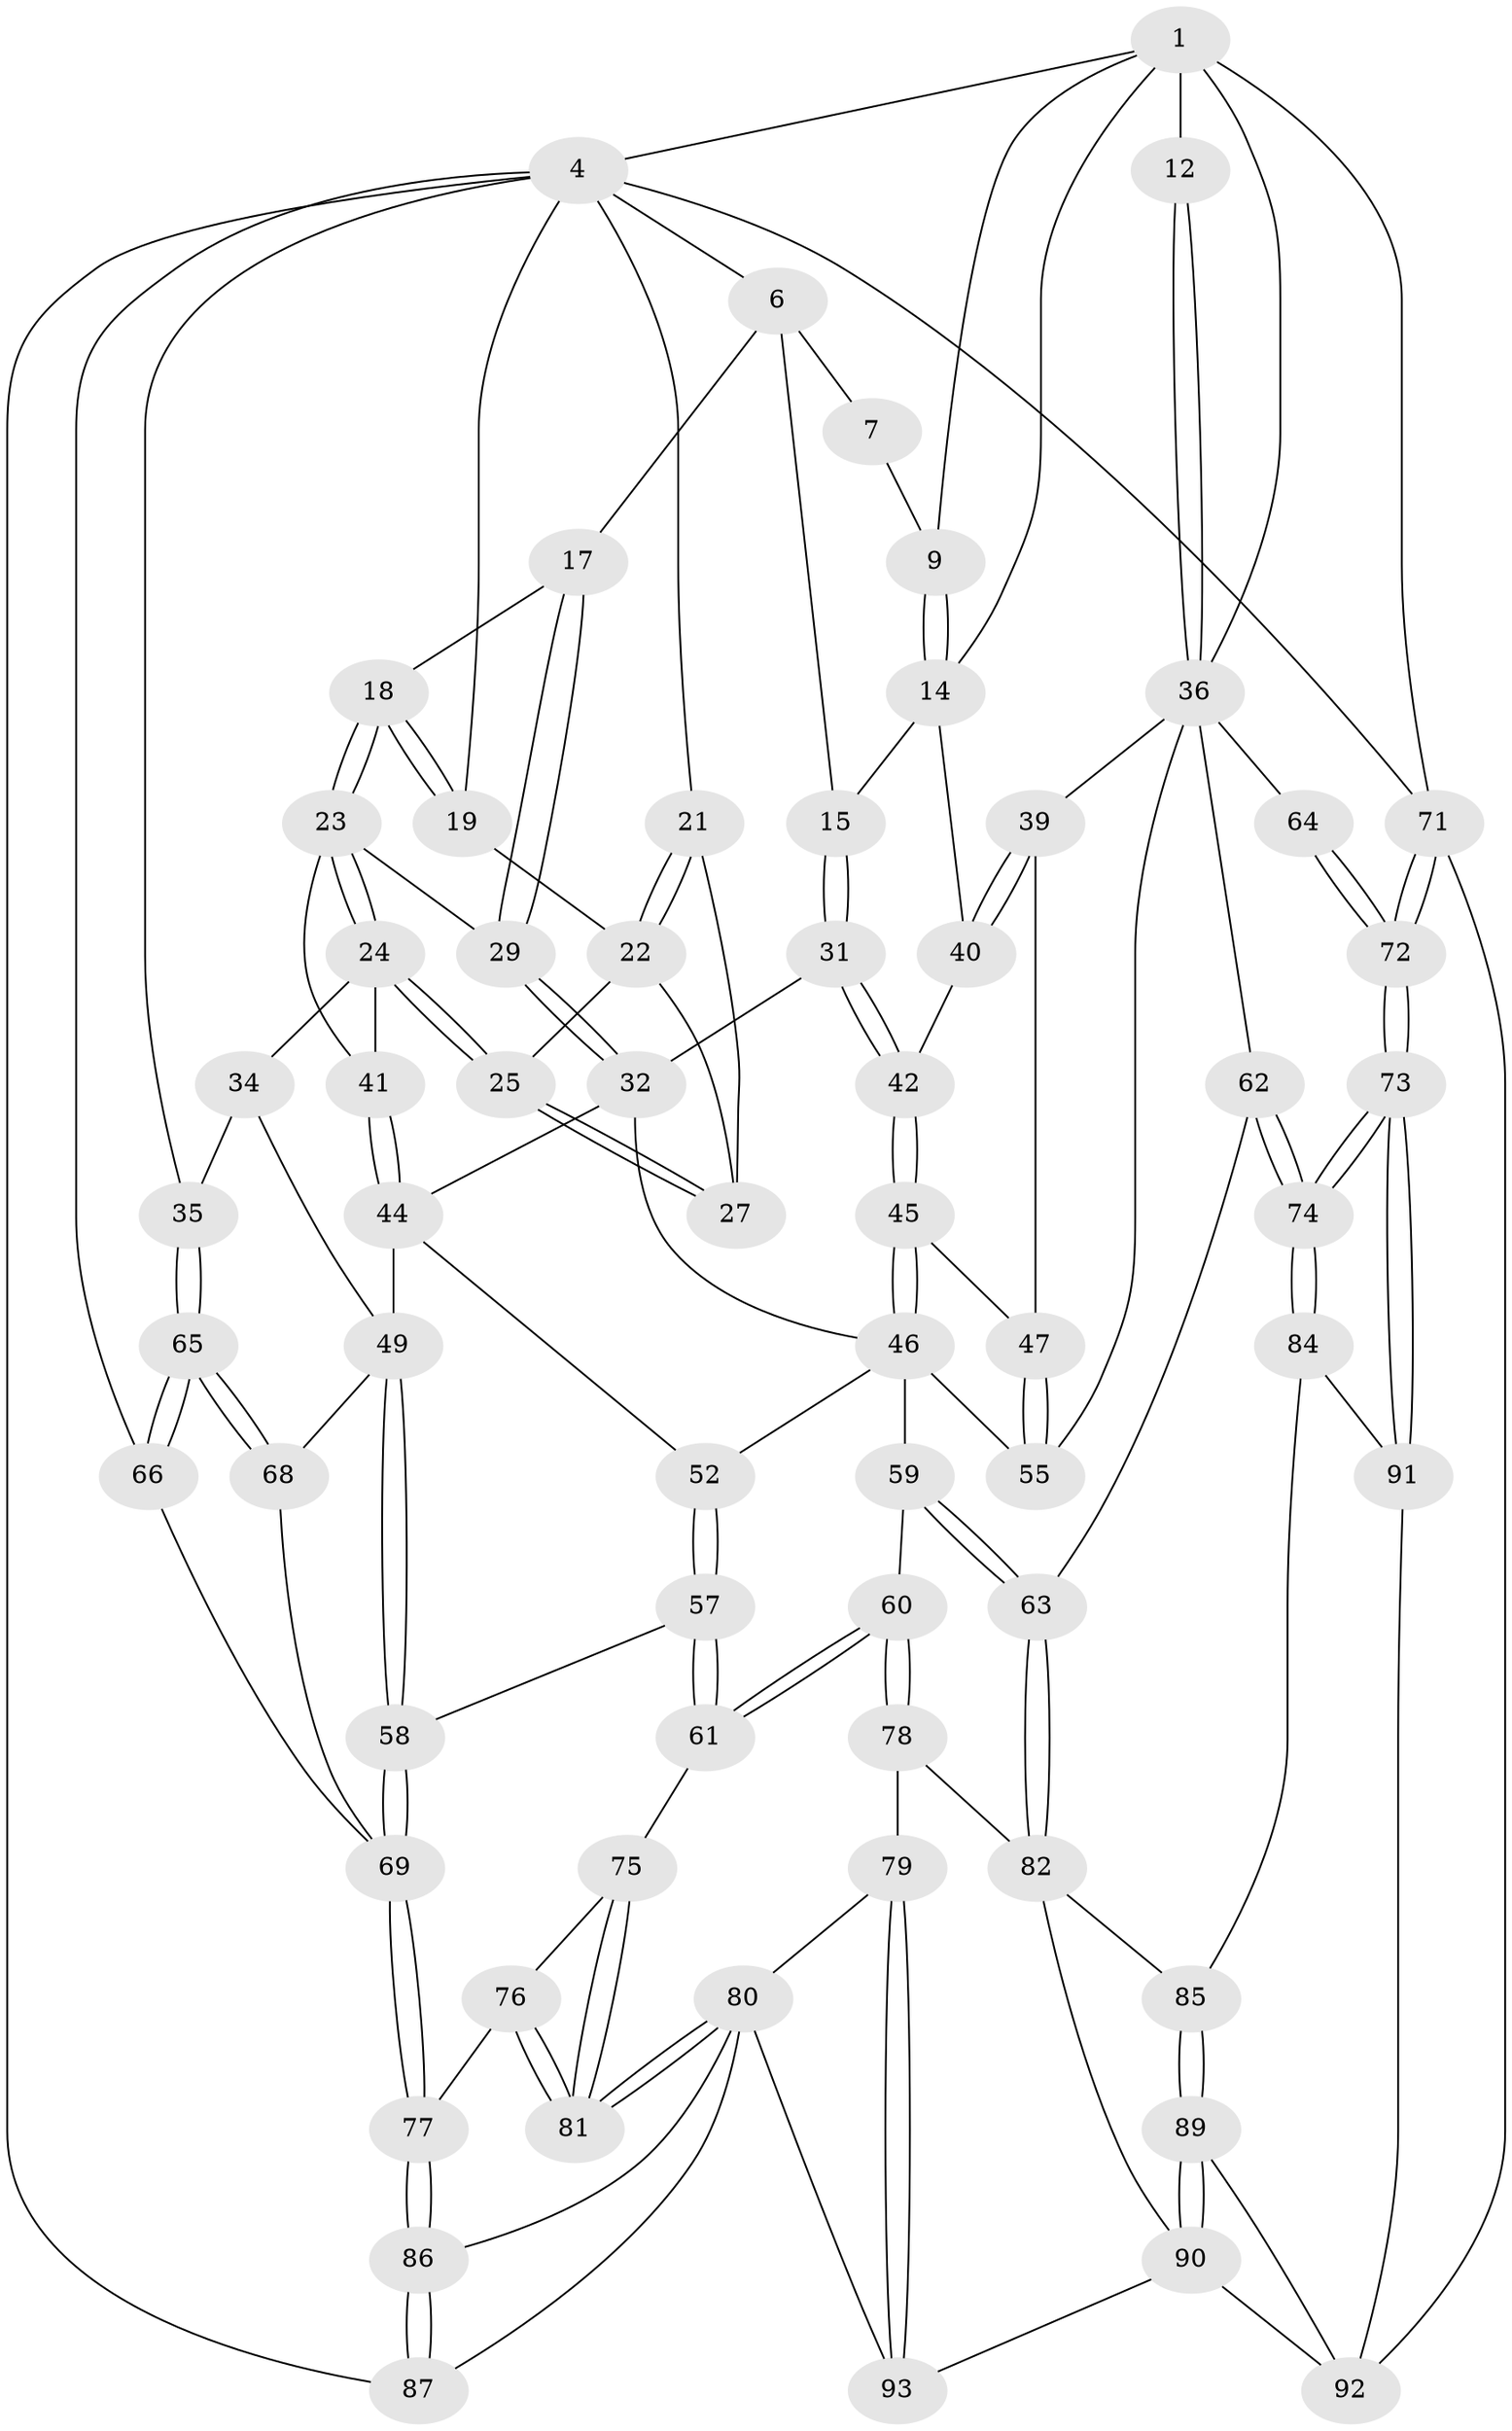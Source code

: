 // original degree distribution, {3: 0.020833333333333332, 4: 0.23958333333333334, 6: 0.21875, 5: 0.5208333333333334}
// Generated by graph-tools (version 1.1) at 2025/21/03/04/25 18:21:24]
// undirected, 67 vertices, 157 edges
graph export_dot {
graph [start="1"]
  node [color=gray90,style=filled];
  1 [pos="+0.8145195785222897+0",super="+2+8"];
  4 [pos="+0+0",super="+5+20+67"];
  6 [pos="+0.4284528965265652+0",super="+11"];
  7 [pos="+0.6870711002467543+0",super="+10"];
  9 [pos="+0.6666779307113527+0.03573506610488802"];
  12 [pos="+0.8503648597310407+0.16765961970001608"];
  14 [pos="+0.6691071609724052+0.21587866563659067",super="+28"];
  15 [pos="+0.5203879394241081+0.15529894653229623"];
  17 [pos="+0.3196374404880778+0.05692113046662095"];
  18 [pos="+0.3020489966736292+0.035177204956048404"];
  19 [pos="+0.2256309979222045+0"];
  21 [pos="+0+0.1467924186936597"];
  22 [pos="+0.21077277812367043+0",super="+26"];
  23 [pos="+0.23512988586752478+0.21134815782307362",super="+30"];
  24 [pos="+0.18601568942490634+0.22402219373342655",super="+33"];
  25 [pos="+0.17890027466422426+0.21404675640540946"];
  27 [pos="+0.09242058113633782+0.16416270137428904"];
  29 [pos="+0.39189299914076964+0.24100090730690416"];
  31 [pos="+0.4387259965851443+0.2377033044764663"];
  32 [pos="+0.3955185152777735+0.24315133499846592",super="+43"];
  34 [pos="+0.13152722907312278+0.34655549323429574"];
  35 [pos="+0+0.24491332121286735"];
  36 [pos="+1+0.3336938234364952",super="+37"];
  39 [pos="+0.7272239435464591+0.33436806884456605"];
  40 [pos="+0.7251706181494735+0.26628345648947743"];
  41 [pos="+0.2273569972213188+0.34327561672880924"];
  42 [pos="+0.49857559233237614+0.32779093041898005"];
  44 [pos="+0.323673989817621+0.3756411322625899",super="+48"];
  45 [pos="+0.5135874208272753+0.3969265553557411"];
  46 [pos="+0.4888042847806139+0.44776779464214206",super="+51"];
  47 [pos="+0.5977985655608237+0.39076482417342423"];
  49 [pos="+0.18260004410269243+0.5158676167127938",super="+50"];
  52 [pos="+0.37169870165689034+0.4767948635818901"];
  55 [pos="+0.6098550358976587+0.46491519381435653"];
  57 [pos="+0.3040508155348005+0.5814612946582156"];
  58 [pos="+0.28277810590393776+0.5779665345714875"];
  59 [pos="+0.5255387083141753+0.5794415022291954"];
  60 [pos="+0.44517140598437915+0.6413691218201429"];
  61 [pos="+0.3199334740063295+0.5975637304245588"];
  62 [pos="+0.7034701066487555+0.5897449287924373"];
  63 [pos="+0.6537817977185387+0.6101468865850642"];
  64 [pos="+1+0.6062809993643254"];
  65 [pos="+0+0.5403073410924366"];
  66 [pos="+0+1"];
  68 [pos="+0.07853893524718474+0.5517928805709086"];
  69 [pos="+0.17921256959579343+0.7299261622420551",super="+70"];
  71 [pos="+1+1"];
  72 [pos="+1+0.8151434264700316"];
  73 [pos="+1+0.7777640122347276"];
  74 [pos="+0.9298448970789732+0.7544178714704999"];
  75 [pos="+0.30952098582413773+0.6967484721299293"];
  76 [pos="+0.2669029828289057+0.7259256002167759"];
  77 [pos="+0.21291077666315084+0.759913668233837"];
  78 [pos="+0.4584265568944568+0.8117538701276165"];
  79 [pos="+0.3864425040036319+0.8264053132465694"];
  80 [pos="+0.3816864462707506+0.8264504767359406",super="+88"];
  81 [pos="+0.37695190292923675+0.8181365912127467"];
  82 [pos="+0.605646793723475+0.7556051327211405",super="+83"];
  84 [pos="+0.810982643310558+0.7930867793951268"];
  85 [pos="+0.7233589883415943+0.818700698159915"];
  86 [pos="+0.21393061424203275+0.7620201406392435"];
  87 [pos="+0+1"];
  89 [pos="+0.6654357696754751+0.91107945659933"];
  90 [pos="+0.5379663212853598+0.9139849037580012",super="+95"];
  91 [pos="+0.7187795837150336+0.9358483137528649"];
  92 [pos="+0.7014771774641032+0.9470652303812708",super="+96"];
  93 [pos="+0.3836442445578761+1"];
  1 -- 4;
  1 -- 36;
  1 -- 71;
  1 -- 12 [weight=2];
  1 -- 9;
  1 -- 14;
  4 -- 19;
  4 -- 6;
  4 -- 35;
  4 -- 21;
  4 -- 66;
  4 -- 87;
  4 -- 71;
  6 -- 7 [weight=2];
  6 -- 17;
  6 -- 15;
  7 -- 9;
  9 -- 14;
  9 -- 14;
  12 -- 36;
  12 -- 36;
  14 -- 15;
  14 -- 40;
  15 -- 31;
  15 -- 31;
  17 -- 18;
  17 -- 29;
  17 -- 29;
  18 -- 19;
  18 -- 19;
  18 -- 23;
  18 -- 23;
  19 -- 22;
  21 -- 22;
  21 -- 22;
  21 -- 27;
  22 -- 25;
  22 -- 27;
  23 -- 24;
  23 -- 24;
  23 -- 41;
  23 -- 29;
  24 -- 25;
  24 -- 25;
  24 -- 41;
  24 -- 34;
  25 -- 27;
  25 -- 27;
  29 -- 32;
  29 -- 32;
  31 -- 32;
  31 -- 42;
  31 -- 42;
  32 -- 44;
  32 -- 46;
  34 -- 35;
  34 -- 49;
  35 -- 65;
  35 -- 65;
  36 -- 64 [weight=2];
  36 -- 39;
  36 -- 55;
  36 -- 62;
  39 -- 40;
  39 -- 40;
  39 -- 47;
  40 -- 42;
  41 -- 44;
  41 -- 44;
  42 -- 45;
  42 -- 45;
  44 -- 49;
  44 -- 52;
  45 -- 46;
  45 -- 46;
  45 -- 47;
  46 -- 59;
  46 -- 52;
  46 -- 55;
  47 -- 55;
  47 -- 55;
  49 -- 58;
  49 -- 58;
  49 -- 68;
  52 -- 57;
  52 -- 57;
  57 -- 58;
  57 -- 61;
  57 -- 61;
  58 -- 69;
  58 -- 69;
  59 -- 60;
  59 -- 63;
  59 -- 63;
  60 -- 61;
  60 -- 61;
  60 -- 78;
  60 -- 78;
  61 -- 75;
  62 -- 63;
  62 -- 74;
  62 -- 74;
  63 -- 82;
  63 -- 82;
  64 -- 72;
  64 -- 72;
  65 -- 66;
  65 -- 66;
  65 -- 68;
  65 -- 68;
  66 -- 69;
  68 -- 69;
  69 -- 77;
  69 -- 77;
  71 -- 72;
  71 -- 72;
  71 -- 92;
  72 -- 73;
  72 -- 73;
  73 -- 74;
  73 -- 74;
  73 -- 91;
  73 -- 91;
  74 -- 84;
  74 -- 84;
  75 -- 76;
  75 -- 81;
  75 -- 81;
  76 -- 77;
  76 -- 81;
  76 -- 81;
  77 -- 86;
  77 -- 86;
  78 -- 79;
  78 -- 82;
  79 -- 80;
  79 -- 93;
  79 -- 93;
  80 -- 81;
  80 -- 81;
  80 -- 93;
  80 -- 86;
  80 -- 87;
  82 -- 85;
  82 -- 90;
  84 -- 85;
  84 -- 91;
  85 -- 89;
  85 -- 89;
  86 -- 87;
  86 -- 87;
  89 -- 90;
  89 -- 90;
  89 -- 92;
  90 -- 92;
  90 -- 93;
  91 -- 92;
}
